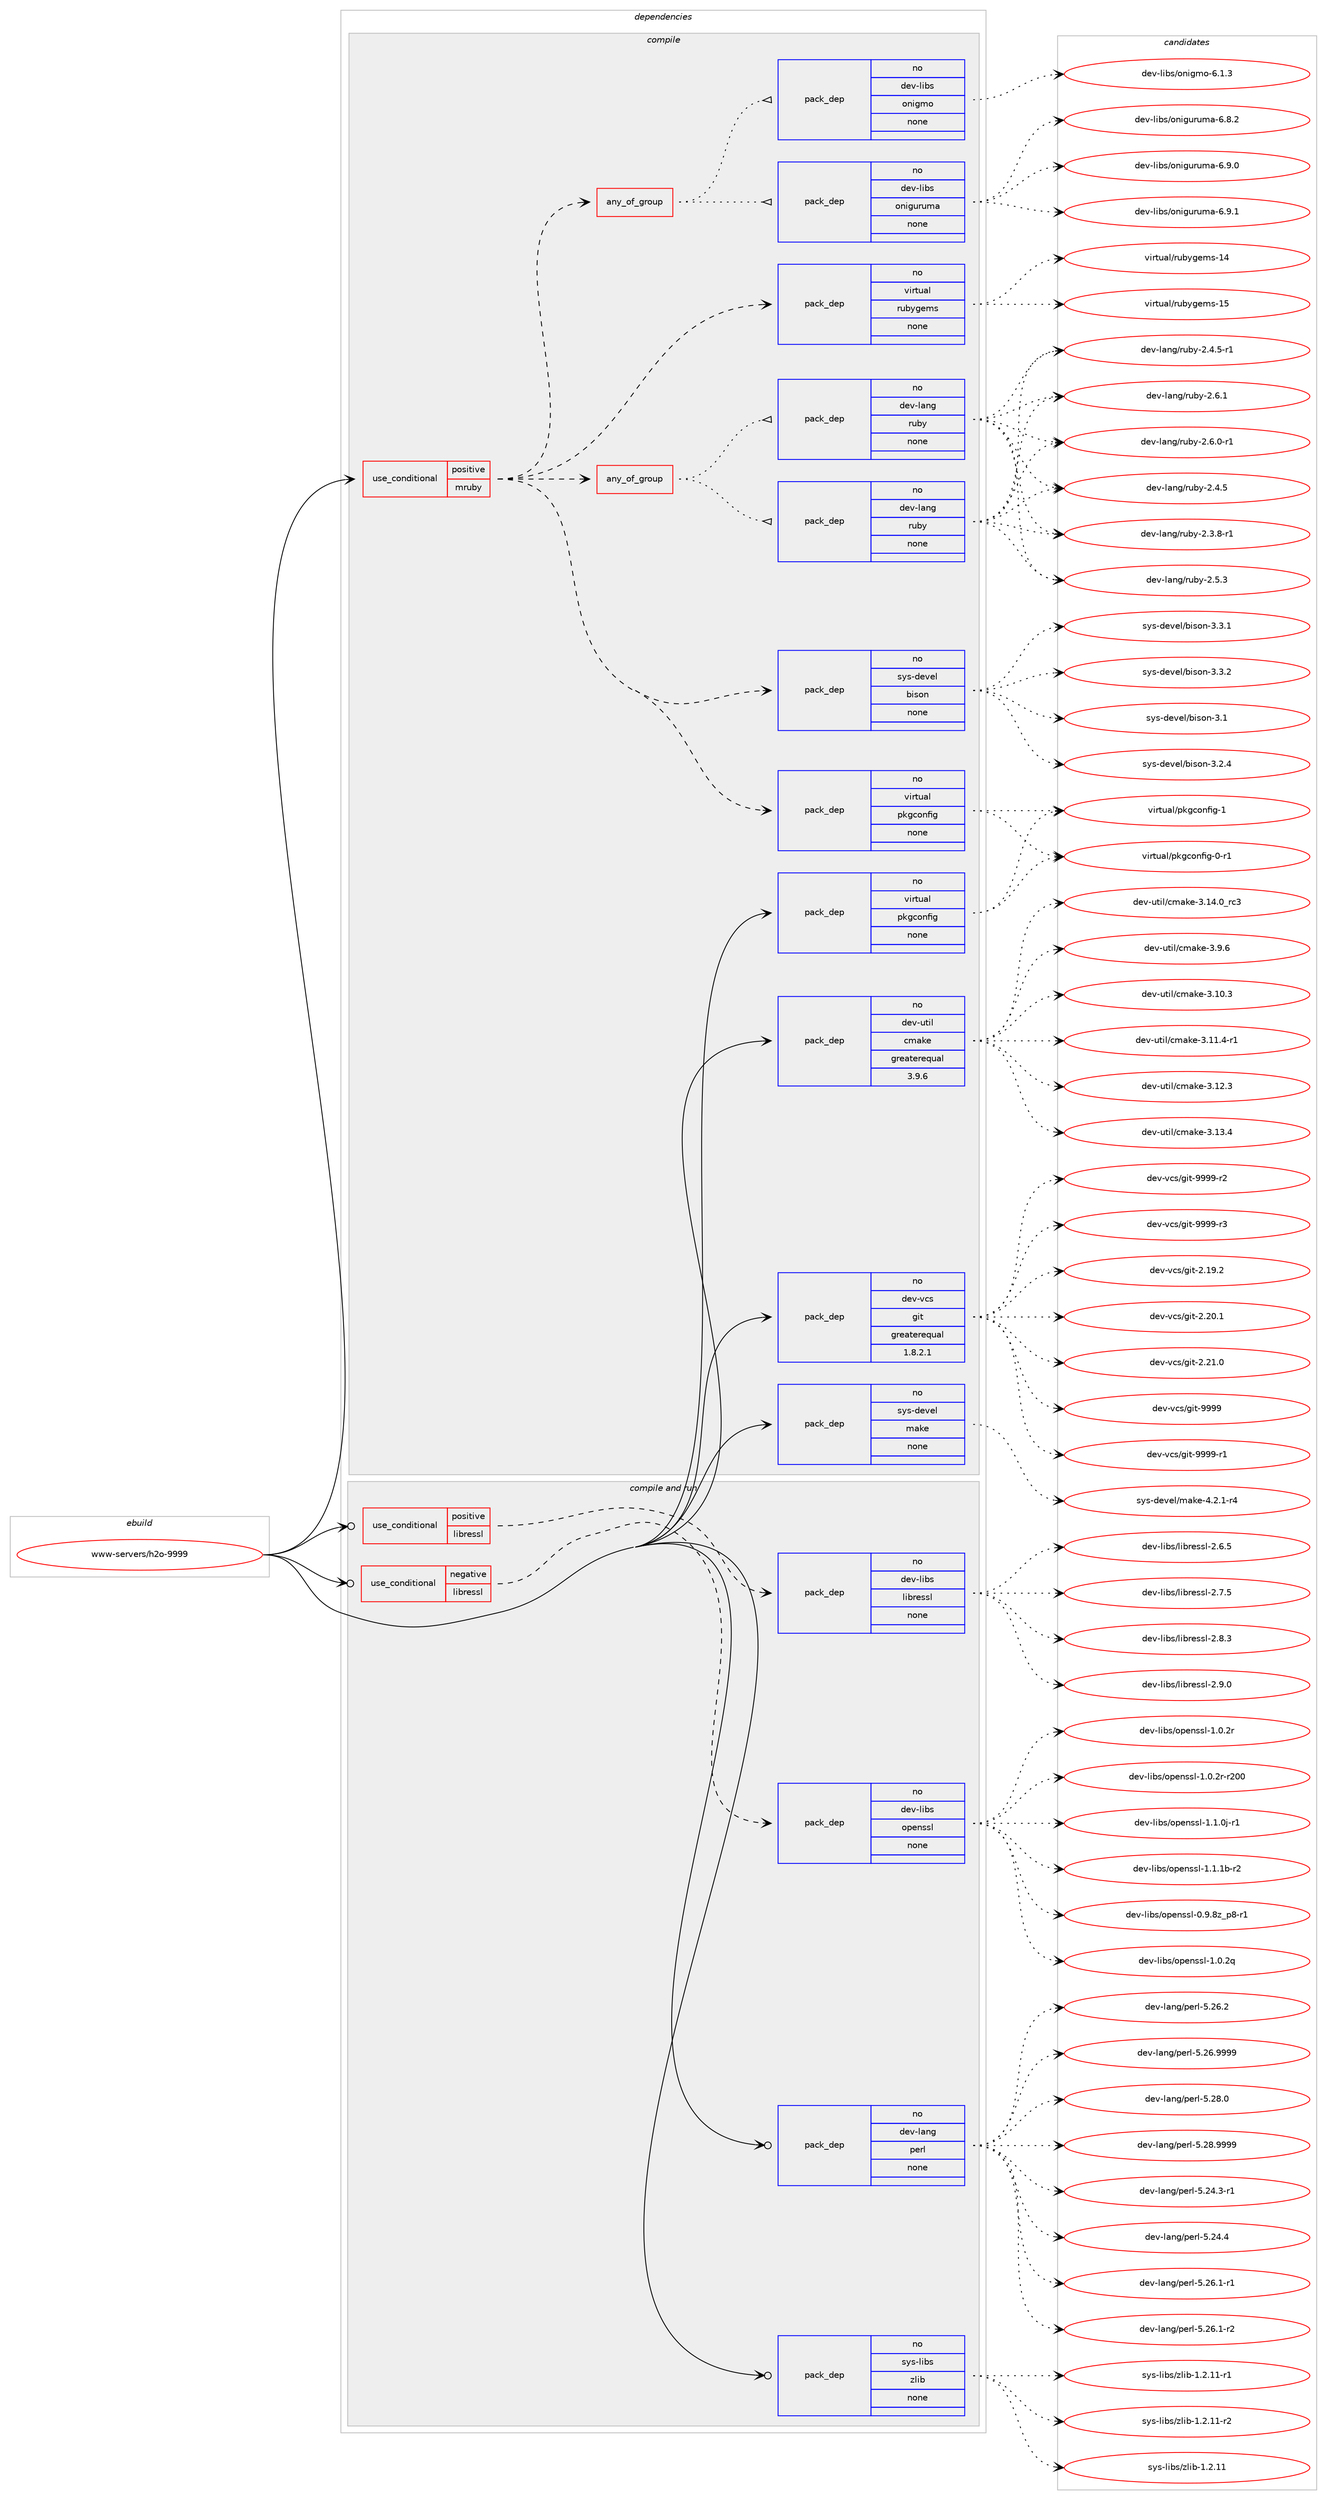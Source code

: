 digraph prolog {

# *************
# Graph options
# *************

newrank=true;
concentrate=true;
compound=true;
graph [rankdir=LR,fontname=Helvetica,fontsize=10,ranksep=1.5];#, ranksep=2.5, nodesep=0.2];
edge  [arrowhead=vee];
node  [fontname=Helvetica,fontsize=10];

# **********
# The ebuild
# **********

subgraph cluster_leftcol {
color=gray;
rank=same;
label=<<i>ebuild</i>>;
id [label="www-servers/h2o-9999", color=red, width=4, href="../www-servers/h2o-9999.svg"];
}

# ****************
# The dependencies
# ****************

subgraph cluster_midcol {
color=gray;
label=<<i>dependencies</i>>;
subgraph cluster_compile {
fillcolor="#eeeeee";
style=filled;
label=<<i>compile</i>>;
subgraph cond464526 {
dependency1751284 [label=<<TABLE BORDER="0" CELLBORDER="1" CELLSPACING="0" CELLPADDING="4"><TR><TD ROWSPAN="3" CELLPADDING="10">use_conditional</TD></TR><TR><TD>positive</TD></TR><TR><TD>mruby</TD></TR></TABLE>>, shape=none, color=red];
subgraph any28296 {
dependency1751285 [label=<<TABLE BORDER="0" CELLBORDER="1" CELLSPACING="0" CELLPADDING="4"><TR><TD CELLPADDING="10">any_of_group</TD></TR></TABLE>>, shape=none, color=red];subgraph pack1257467 {
dependency1751286 [label=<<TABLE BORDER="0" CELLBORDER="1" CELLSPACING="0" CELLPADDING="4" WIDTH="220"><TR><TD ROWSPAN="6" CELLPADDING="30">pack_dep</TD></TR><TR><TD WIDTH="110">no</TD></TR><TR><TD>dev-lang</TD></TR><TR><TD>ruby</TD></TR><TR><TD>none</TD></TR><TR><TD></TD></TR></TABLE>>, shape=none, color=blue];
}
dependency1751285:e -> dependency1751286:w [weight=20,style="dotted",arrowhead="oinv"];
subgraph pack1257468 {
dependency1751287 [label=<<TABLE BORDER="0" CELLBORDER="1" CELLSPACING="0" CELLPADDING="4" WIDTH="220"><TR><TD ROWSPAN="6" CELLPADDING="30">pack_dep</TD></TR><TR><TD WIDTH="110">no</TD></TR><TR><TD>dev-lang</TD></TR><TR><TD>ruby</TD></TR><TR><TD>none</TD></TR><TR><TD></TD></TR></TABLE>>, shape=none, color=blue];
}
dependency1751285:e -> dependency1751287:w [weight=20,style="dotted",arrowhead="oinv"];
}
dependency1751284:e -> dependency1751285:w [weight=20,style="dashed",arrowhead="vee"];
subgraph pack1257469 {
dependency1751288 [label=<<TABLE BORDER="0" CELLBORDER="1" CELLSPACING="0" CELLPADDING="4" WIDTH="220"><TR><TD ROWSPAN="6" CELLPADDING="30">pack_dep</TD></TR><TR><TD WIDTH="110">no</TD></TR><TR><TD>virtual</TD></TR><TR><TD>rubygems</TD></TR><TR><TD>none</TD></TR><TR><TD></TD></TR></TABLE>>, shape=none, color=blue];
}
dependency1751284:e -> dependency1751288:w [weight=20,style="dashed",arrowhead="vee"];
subgraph any28297 {
dependency1751289 [label=<<TABLE BORDER="0" CELLBORDER="1" CELLSPACING="0" CELLPADDING="4"><TR><TD CELLPADDING="10">any_of_group</TD></TR></TABLE>>, shape=none, color=red];subgraph pack1257470 {
dependency1751290 [label=<<TABLE BORDER="0" CELLBORDER="1" CELLSPACING="0" CELLPADDING="4" WIDTH="220"><TR><TD ROWSPAN="6" CELLPADDING="30">pack_dep</TD></TR><TR><TD WIDTH="110">no</TD></TR><TR><TD>dev-libs</TD></TR><TR><TD>onigmo</TD></TR><TR><TD>none</TD></TR><TR><TD></TD></TR></TABLE>>, shape=none, color=blue];
}
dependency1751289:e -> dependency1751290:w [weight=20,style="dotted",arrowhead="oinv"];
subgraph pack1257471 {
dependency1751291 [label=<<TABLE BORDER="0" CELLBORDER="1" CELLSPACING="0" CELLPADDING="4" WIDTH="220"><TR><TD ROWSPAN="6" CELLPADDING="30">pack_dep</TD></TR><TR><TD WIDTH="110">no</TD></TR><TR><TD>dev-libs</TD></TR><TR><TD>oniguruma</TD></TR><TR><TD>none</TD></TR><TR><TD></TD></TR></TABLE>>, shape=none, color=blue];
}
dependency1751289:e -> dependency1751291:w [weight=20,style="dotted",arrowhead="oinv"];
}
dependency1751284:e -> dependency1751289:w [weight=20,style="dashed",arrowhead="vee"];
subgraph pack1257472 {
dependency1751292 [label=<<TABLE BORDER="0" CELLBORDER="1" CELLSPACING="0" CELLPADDING="4" WIDTH="220"><TR><TD ROWSPAN="6" CELLPADDING="30">pack_dep</TD></TR><TR><TD WIDTH="110">no</TD></TR><TR><TD>sys-devel</TD></TR><TR><TD>bison</TD></TR><TR><TD>none</TD></TR><TR><TD></TD></TR></TABLE>>, shape=none, color=blue];
}
dependency1751284:e -> dependency1751292:w [weight=20,style="dashed",arrowhead="vee"];
subgraph pack1257473 {
dependency1751293 [label=<<TABLE BORDER="0" CELLBORDER="1" CELLSPACING="0" CELLPADDING="4" WIDTH="220"><TR><TD ROWSPAN="6" CELLPADDING="30">pack_dep</TD></TR><TR><TD WIDTH="110">no</TD></TR><TR><TD>virtual</TD></TR><TR><TD>pkgconfig</TD></TR><TR><TD>none</TD></TR><TR><TD></TD></TR></TABLE>>, shape=none, color=blue];
}
dependency1751284:e -> dependency1751293:w [weight=20,style="dashed",arrowhead="vee"];
}
id:e -> dependency1751284:w [weight=20,style="solid",arrowhead="vee"];
subgraph pack1257474 {
dependency1751294 [label=<<TABLE BORDER="0" CELLBORDER="1" CELLSPACING="0" CELLPADDING="4" WIDTH="220"><TR><TD ROWSPAN="6" CELLPADDING="30">pack_dep</TD></TR><TR><TD WIDTH="110">no</TD></TR><TR><TD>dev-util</TD></TR><TR><TD>cmake</TD></TR><TR><TD>greaterequal</TD></TR><TR><TD>3.9.6</TD></TR></TABLE>>, shape=none, color=blue];
}
id:e -> dependency1751294:w [weight=20,style="solid",arrowhead="vee"];
subgraph pack1257475 {
dependency1751295 [label=<<TABLE BORDER="0" CELLBORDER="1" CELLSPACING="0" CELLPADDING="4" WIDTH="220"><TR><TD ROWSPAN="6" CELLPADDING="30">pack_dep</TD></TR><TR><TD WIDTH="110">no</TD></TR><TR><TD>dev-vcs</TD></TR><TR><TD>git</TD></TR><TR><TD>greaterequal</TD></TR><TR><TD>1.8.2.1</TD></TR></TABLE>>, shape=none, color=blue];
}
id:e -> dependency1751295:w [weight=20,style="solid",arrowhead="vee"];
subgraph pack1257476 {
dependency1751296 [label=<<TABLE BORDER="0" CELLBORDER="1" CELLSPACING="0" CELLPADDING="4" WIDTH="220"><TR><TD ROWSPAN="6" CELLPADDING="30">pack_dep</TD></TR><TR><TD WIDTH="110">no</TD></TR><TR><TD>sys-devel</TD></TR><TR><TD>make</TD></TR><TR><TD>none</TD></TR><TR><TD></TD></TR></TABLE>>, shape=none, color=blue];
}
id:e -> dependency1751296:w [weight=20,style="solid",arrowhead="vee"];
subgraph pack1257477 {
dependency1751297 [label=<<TABLE BORDER="0" CELLBORDER="1" CELLSPACING="0" CELLPADDING="4" WIDTH="220"><TR><TD ROWSPAN="6" CELLPADDING="30">pack_dep</TD></TR><TR><TD WIDTH="110">no</TD></TR><TR><TD>virtual</TD></TR><TR><TD>pkgconfig</TD></TR><TR><TD>none</TD></TR><TR><TD></TD></TR></TABLE>>, shape=none, color=blue];
}
id:e -> dependency1751297:w [weight=20,style="solid",arrowhead="vee"];
}
subgraph cluster_compileandrun {
fillcolor="#eeeeee";
style=filled;
label=<<i>compile and run</i>>;
subgraph cond464527 {
dependency1751298 [label=<<TABLE BORDER="0" CELLBORDER="1" CELLSPACING="0" CELLPADDING="4"><TR><TD ROWSPAN="3" CELLPADDING="10">use_conditional</TD></TR><TR><TD>negative</TD></TR><TR><TD>libressl</TD></TR></TABLE>>, shape=none, color=red];
subgraph pack1257478 {
dependency1751299 [label=<<TABLE BORDER="0" CELLBORDER="1" CELLSPACING="0" CELLPADDING="4" WIDTH="220"><TR><TD ROWSPAN="6" CELLPADDING="30">pack_dep</TD></TR><TR><TD WIDTH="110">no</TD></TR><TR><TD>dev-libs</TD></TR><TR><TD>openssl</TD></TR><TR><TD>none</TD></TR><TR><TD></TD></TR></TABLE>>, shape=none, color=blue];
}
dependency1751298:e -> dependency1751299:w [weight=20,style="dashed",arrowhead="vee"];
}
id:e -> dependency1751298:w [weight=20,style="solid",arrowhead="odotvee"];
subgraph cond464528 {
dependency1751300 [label=<<TABLE BORDER="0" CELLBORDER="1" CELLSPACING="0" CELLPADDING="4"><TR><TD ROWSPAN="3" CELLPADDING="10">use_conditional</TD></TR><TR><TD>positive</TD></TR><TR><TD>libressl</TD></TR></TABLE>>, shape=none, color=red];
subgraph pack1257479 {
dependency1751301 [label=<<TABLE BORDER="0" CELLBORDER="1" CELLSPACING="0" CELLPADDING="4" WIDTH="220"><TR><TD ROWSPAN="6" CELLPADDING="30">pack_dep</TD></TR><TR><TD WIDTH="110">no</TD></TR><TR><TD>dev-libs</TD></TR><TR><TD>libressl</TD></TR><TR><TD>none</TD></TR><TR><TD></TD></TR></TABLE>>, shape=none, color=blue];
}
dependency1751300:e -> dependency1751301:w [weight=20,style="dashed",arrowhead="vee"];
}
id:e -> dependency1751300:w [weight=20,style="solid",arrowhead="odotvee"];
subgraph pack1257480 {
dependency1751302 [label=<<TABLE BORDER="0" CELLBORDER="1" CELLSPACING="0" CELLPADDING="4" WIDTH="220"><TR><TD ROWSPAN="6" CELLPADDING="30">pack_dep</TD></TR><TR><TD WIDTH="110">no</TD></TR><TR><TD>dev-lang</TD></TR><TR><TD>perl</TD></TR><TR><TD>none</TD></TR><TR><TD></TD></TR></TABLE>>, shape=none, color=blue];
}
id:e -> dependency1751302:w [weight=20,style="solid",arrowhead="odotvee"];
subgraph pack1257481 {
dependency1751303 [label=<<TABLE BORDER="0" CELLBORDER="1" CELLSPACING="0" CELLPADDING="4" WIDTH="220"><TR><TD ROWSPAN="6" CELLPADDING="30">pack_dep</TD></TR><TR><TD WIDTH="110">no</TD></TR><TR><TD>sys-libs</TD></TR><TR><TD>zlib</TD></TR><TR><TD>none</TD></TR><TR><TD></TD></TR></TABLE>>, shape=none, color=blue];
}
id:e -> dependency1751303:w [weight=20,style="solid",arrowhead="odotvee"];
}
subgraph cluster_run {
fillcolor="#eeeeee";
style=filled;
label=<<i>run</i>>;
}
}

# **************
# The candidates
# **************

subgraph cluster_choices {
rank=same;
color=gray;
label=<<i>candidates</i>>;

subgraph choice1257467 {
color=black;
nodesep=1;
choice100101118451089711010347114117981214550465146564511449 [label="dev-lang/ruby-2.3.8-r1", color=red, width=4,href="../dev-lang/ruby-2.3.8-r1.svg"];
choice10010111845108971101034711411798121455046524653 [label="dev-lang/ruby-2.4.5", color=red, width=4,href="../dev-lang/ruby-2.4.5.svg"];
choice100101118451089711010347114117981214550465246534511449 [label="dev-lang/ruby-2.4.5-r1", color=red, width=4,href="../dev-lang/ruby-2.4.5-r1.svg"];
choice10010111845108971101034711411798121455046534651 [label="dev-lang/ruby-2.5.3", color=red, width=4,href="../dev-lang/ruby-2.5.3.svg"];
choice100101118451089711010347114117981214550465446484511449 [label="dev-lang/ruby-2.6.0-r1", color=red, width=4,href="../dev-lang/ruby-2.6.0-r1.svg"];
choice10010111845108971101034711411798121455046544649 [label="dev-lang/ruby-2.6.1", color=red, width=4,href="../dev-lang/ruby-2.6.1.svg"];
dependency1751286:e -> choice100101118451089711010347114117981214550465146564511449:w [style=dotted,weight="100"];
dependency1751286:e -> choice10010111845108971101034711411798121455046524653:w [style=dotted,weight="100"];
dependency1751286:e -> choice100101118451089711010347114117981214550465246534511449:w [style=dotted,weight="100"];
dependency1751286:e -> choice10010111845108971101034711411798121455046534651:w [style=dotted,weight="100"];
dependency1751286:e -> choice100101118451089711010347114117981214550465446484511449:w [style=dotted,weight="100"];
dependency1751286:e -> choice10010111845108971101034711411798121455046544649:w [style=dotted,weight="100"];
}
subgraph choice1257468 {
color=black;
nodesep=1;
choice100101118451089711010347114117981214550465146564511449 [label="dev-lang/ruby-2.3.8-r1", color=red, width=4,href="../dev-lang/ruby-2.3.8-r1.svg"];
choice10010111845108971101034711411798121455046524653 [label="dev-lang/ruby-2.4.5", color=red, width=4,href="../dev-lang/ruby-2.4.5.svg"];
choice100101118451089711010347114117981214550465246534511449 [label="dev-lang/ruby-2.4.5-r1", color=red, width=4,href="../dev-lang/ruby-2.4.5-r1.svg"];
choice10010111845108971101034711411798121455046534651 [label="dev-lang/ruby-2.5.3", color=red, width=4,href="../dev-lang/ruby-2.5.3.svg"];
choice100101118451089711010347114117981214550465446484511449 [label="dev-lang/ruby-2.6.0-r1", color=red, width=4,href="../dev-lang/ruby-2.6.0-r1.svg"];
choice10010111845108971101034711411798121455046544649 [label="dev-lang/ruby-2.6.1", color=red, width=4,href="../dev-lang/ruby-2.6.1.svg"];
dependency1751287:e -> choice100101118451089711010347114117981214550465146564511449:w [style=dotted,weight="100"];
dependency1751287:e -> choice10010111845108971101034711411798121455046524653:w [style=dotted,weight="100"];
dependency1751287:e -> choice100101118451089711010347114117981214550465246534511449:w [style=dotted,weight="100"];
dependency1751287:e -> choice10010111845108971101034711411798121455046534651:w [style=dotted,weight="100"];
dependency1751287:e -> choice100101118451089711010347114117981214550465446484511449:w [style=dotted,weight="100"];
dependency1751287:e -> choice10010111845108971101034711411798121455046544649:w [style=dotted,weight="100"];
}
subgraph choice1257469 {
color=black;
nodesep=1;
choice118105114116117971084711411798121103101109115454952 [label="virtual/rubygems-14", color=red, width=4,href="../virtual/rubygems-14.svg"];
choice118105114116117971084711411798121103101109115454953 [label="virtual/rubygems-15", color=red, width=4,href="../virtual/rubygems-15.svg"];
dependency1751288:e -> choice118105114116117971084711411798121103101109115454952:w [style=dotted,weight="100"];
dependency1751288:e -> choice118105114116117971084711411798121103101109115454953:w [style=dotted,weight="100"];
}
subgraph choice1257470 {
color=black;
nodesep=1;
choice100101118451081059811547111110105103109111455446494651 [label="dev-libs/onigmo-6.1.3", color=red, width=4,href="../dev-libs/onigmo-6.1.3.svg"];
dependency1751290:e -> choice100101118451081059811547111110105103109111455446494651:w [style=dotted,weight="100"];
}
subgraph choice1257471 {
color=black;
nodesep=1;
choice10010111845108105981154711111010510311711411710997455446564650 [label="dev-libs/oniguruma-6.8.2", color=red, width=4,href="../dev-libs/oniguruma-6.8.2.svg"];
choice10010111845108105981154711111010510311711411710997455446574648 [label="dev-libs/oniguruma-6.9.0", color=red, width=4,href="../dev-libs/oniguruma-6.9.0.svg"];
choice10010111845108105981154711111010510311711411710997455446574649 [label="dev-libs/oniguruma-6.9.1", color=red, width=4,href="../dev-libs/oniguruma-6.9.1.svg"];
dependency1751291:e -> choice10010111845108105981154711111010510311711411710997455446564650:w [style=dotted,weight="100"];
dependency1751291:e -> choice10010111845108105981154711111010510311711411710997455446574648:w [style=dotted,weight="100"];
dependency1751291:e -> choice10010111845108105981154711111010510311711411710997455446574649:w [style=dotted,weight="100"];
}
subgraph choice1257472 {
color=black;
nodesep=1;
choice11512111545100101118101108479810511511111045514649 [label="sys-devel/bison-3.1", color=red, width=4,href="../sys-devel/bison-3.1.svg"];
choice115121115451001011181011084798105115111110455146504652 [label="sys-devel/bison-3.2.4", color=red, width=4,href="../sys-devel/bison-3.2.4.svg"];
choice115121115451001011181011084798105115111110455146514649 [label="sys-devel/bison-3.3.1", color=red, width=4,href="../sys-devel/bison-3.3.1.svg"];
choice115121115451001011181011084798105115111110455146514650 [label="sys-devel/bison-3.3.2", color=red, width=4,href="../sys-devel/bison-3.3.2.svg"];
dependency1751292:e -> choice11512111545100101118101108479810511511111045514649:w [style=dotted,weight="100"];
dependency1751292:e -> choice115121115451001011181011084798105115111110455146504652:w [style=dotted,weight="100"];
dependency1751292:e -> choice115121115451001011181011084798105115111110455146514649:w [style=dotted,weight="100"];
dependency1751292:e -> choice115121115451001011181011084798105115111110455146514650:w [style=dotted,weight="100"];
}
subgraph choice1257473 {
color=black;
nodesep=1;
choice11810511411611797108471121071039911111010210510345484511449 [label="virtual/pkgconfig-0-r1", color=red, width=4,href="../virtual/pkgconfig-0-r1.svg"];
choice1181051141161179710847112107103991111101021051034549 [label="virtual/pkgconfig-1", color=red, width=4,href="../virtual/pkgconfig-1.svg"];
dependency1751293:e -> choice11810511411611797108471121071039911111010210510345484511449:w [style=dotted,weight="100"];
dependency1751293:e -> choice1181051141161179710847112107103991111101021051034549:w [style=dotted,weight="100"];
}
subgraph choice1257474 {
color=black;
nodesep=1;
choice1001011184511711610510847991099710710145514649484651 [label="dev-util/cmake-3.10.3", color=red, width=4,href="../dev-util/cmake-3.10.3.svg"];
choice10010111845117116105108479910997107101455146494946524511449 [label="dev-util/cmake-3.11.4-r1", color=red, width=4,href="../dev-util/cmake-3.11.4-r1.svg"];
choice1001011184511711610510847991099710710145514649504651 [label="dev-util/cmake-3.12.3", color=red, width=4,href="../dev-util/cmake-3.12.3.svg"];
choice1001011184511711610510847991099710710145514649514652 [label="dev-util/cmake-3.13.4", color=red, width=4,href="../dev-util/cmake-3.13.4.svg"];
choice1001011184511711610510847991099710710145514649524648951149951 [label="dev-util/cmake-3.14.0_rc3", color=red, width=4,href="../dev-util/cmake-3.14.0_rc3.svg"];
choice10010111845117116105108479910997107101455146574654 [label="dev-util/cmake-3.9.6", color=red, width=4,href="../dev-util/cmake-3.9.6.svg"];
dependency1751294:e -> choice1001011184511711610510847991099710710145514649484651:w [style=dotted,weight="100"];
dependency1751294:e -> choice10010111845117116105108479910997107101455146494946524511449:w [style=dotted,weight="100"];
dependency1751294:e -> choice1001011184511711610510847991099710710145514649504651:w [style=dotted,weight="100"];
dependency1751294:e -> choice1001011184511711610510847991099710710145514649514652:w [style=dotted,weight="100"];
dependency1751294:e -> choice1001011184511711610510847991099710710145514649524648951149951:w [style=dotted,weight="100"];
dependency1751294:e -> choice10010111845117116105108479910997107101455146574654:w [style=dotted,weight="100"];
}
subgraph choice1257475 {
color=black;
nodesep=1;
choice10010111845118991154710310511645504649574650 [label="dev-vcs/git-2.19.2", color=red, width=4,href="../dev-vcs/git-2.19.2.svg"];
choice10010111845118991154710310511645504650484649 [label="dev-vcs/git-2.20.1", color=red, width=4,href="../dev-vcs/git-2.20.1.svg"];
choice10010111845118991154710310511645504650494648 [label="dev-vcs/git-2.21.0", color=red, width=4,href="../dev-vcs/git-2.21.0.svg"];
choice1001011184511899115471031051164557575757 [label="dev-vcs/git-9999", color=red, width=4,href="../dev-vcs/git-9999.svg"];
choice10010111845118991154710310511645575757574511449 [label="dev-vcs/git-9999-r1", color=red, width=4,href="../dev-vcs/git-9999-r1.svg"];
choice10010111845118991154710310511645575757574511450 [label="dev-vcs/git-9999-r2", color=red, width=4,href="../dev-vcs/git-9999-r2.svg"];
choice10010111845118991154710310511645575757574511451 [label="dev-vcs/git-9999-r3", color=red, width=4,href="../dev-vcs/git-9999-r3.svg"];
dependency1751295:e -> choice10010111845118991154710310511645504649574650:w [style=dotted,weight="100"];
dependency1751295:e -> choice10010111845118991154710310511645504650484649:w [style=dotted,weight="100"];
dependency1751295:e -> choice10010111845118991154710310511645504650494648:w [style=dotted,weight="100"];
dependency1751295:e -> choice1001011184511899115471031051164557575757:w [style=dotted,weight="100"];
dependency1751295:e -> choice10010111845118991154710310511645575757574511449:w [style=dotted,weight="100"];
dependency1751295:e -> choice10010111845118991154710310511645575757574511450:w [style=dotted,weight="100"];
dependency1751295:e -> choice10010111845118991154710310511645575757574511451:w [style=dotted,weight="100"];
}
subgraph choice1257476 {
color=black;
nodesep=1;
choice1151211154510010111810110847109971071014552465046494511452 [label="sys-devel/make-4.2.1-r4", color=red, width=4,href="../sys-devel/make-4.2.1-r4.svg"];
dependency1751296:e -> choice1151211154510010111810110847109971071014552465046494511452:w [style=dotted,weight="100"];
}
subgraph choice1257477 {
color=black;
nodesep=1;
choice11810511411611797108471121071039911111010210510345484511449 [label="virtual/pkgconfig-0-r1", color=red, width=4,href="../virtual/pkgconfig-0-r1.svg"];
choice1181051141161179710847112107103991111101021051034549 [label="virtual/pkgconfig-1", color=red, width=4,href="../virtual/pkgconfig-1.svg"];
dependency1751297:e -> choice11810511411611797108471121071039911111010210510345484511449:w [style=dotted,weight="100"];
dependency1751297:e -> choice1181051141161179710847112107103991111101021051034549:w [style=dotted,weight="100"];
}
subgraph choice1257478 {
color=black;
nodesep=1;
choice10010111845108105981154711111210111011511510845484657465612295112564511449 [label="dev-libs/openssl-0.9.8z_p8-r1", color=red, width=4,href="../dev-libs/openssl-0.9.8z_p8-r1.svg"];
choice100101118451081059811547111112101110115115108454946484650113 [label="dev-libs/openssl-1.0.2q", color=red, width=4,href="../dev-libs/openssl-1.0.2q.svg"];
choice100101118451081059811547111112101110115115108454946484650114 [label="dev-libs/openssl-1.0.2r", color=red, width=4,href="../dev-libs/openssl-1.0.2r.svg"];
choice10010111845108105981154711111210111011511510845494648465011445114504848 [label="dev-libs/openssl-1.0.2r-r200", color=red, width=4,href="../dev-libs/openssl-1.0.2r-r200.svg"];
choice1001011184510810598115471111121011101151151084549464946481064511449 [label="dev-libs/openssl-1.1.0j-r1", color=red, width=4,href="../dev-libs/openssl-1.1.0j-r1.svg"];
choice100101118451081059811547111112101110115115108454946494649984511450 [label="dev-libs/openssl-1.1.1b-r2", color=red, width=4,href="../dev-libs/openssl-1.1.1b-r2.svg"];
dependency1751299:e -> choice10010111845108105981154711111210111011511510845484657465612295112564511449:w [style=dotted,weight="100"];
dependency1751299:e -> choice100101118451081059811547111112101110115115108454946484650113:w [style=dotted,weight="100"];
dependency1751299:e -> choice100101118451081059811547111112101110115115108454946484650114:w [style=dotted,weight="100"];
dependency1751299:e -> choice10010111845108105981154711111210111011511510845494648465011445114504848:w [style=dotted,weight="100"];
dependency1751299:e -> choice1001011184510810598115471111121011101151151084549464946481064511449:w [style=dotted,weight="100"];
dependency1751299:e -> choice100101118451081059811547111112101110115115108454946494649984511450:w [style=dotted,weight="100"];
}
subgraph choice1257479 {
color=black;
nodesep=1;
choice10010111845108105981154710810598114101115115108455046544653 [label="dev-libs/libressl-2.6.5", color=red, width=4,href="../dev-libs/libressl-2.6.5.svg"];
choice10010111845108105981154710810598114101115115108455046554653 [label="dev-libs/libressl-2.7.5", color=red, width=4,href="../dev-libs/libressl-2.7.5.svg"];
choice10010111845108105981154710810598114101115115108455046564651 [label="dev-libs/libressl-2.8.3", color=red, width=4,href="../dev-libs/libressl-2.8.3.svg"];
choice10010111845108105981154710810598114101115115108455046574648 [label="dev-libs/libressl-2.9.0", color=red, width=4,href="../dev-libs/libressl-2.9.0.svg"];
dependency1751301:e -> choice10010111845108105981154710810598114101115115108455046544653:w [style=dotted,weight="100"];
dependency1751301:e -> choice10010111845108105981154710810598114101115115108455046554653:w [style=dotted,weight="100"];
dependency1751301:e -> choice10010111845108105981154710810598114101115115108455046564651:w [style=dotted,weight="100"];
dependency1751301:e -> choice10010111845108105981154710810598114101115115108455046574648:w [style=dotted,weight="100"];
}
subgraph choice1257480 {
color=black;
nodesep=1;
choice100101118451089711010347112101114108455346505246514511449 [label="dev-lang/perl-5.24.3-r1", color=red, width=4,href="../dev-lang/perl-5.24.3-r1.svg"];
choice10010111845108971101034711210111410845534650524652 [label="dev-lang/perl-5.24.4", color=red, width=4,href="../dev-lang/perl-5.24.4.svg"];
choice100101118451089711010347112101114108455346505446494511449 [label="dev-lang/perl-5.26.1-r1", color=red, width=4,href="../dev-lang/perl-5.26.1-r1.svg"];
choice100101118451089711010347112101114108455346505446494511450 [label="dev-lang/perl-5.26.1-r2", color=red, width=4,href="../dev-lang/perl-5.26.1-r2.svg"];
choice10010111845108971101034711210111410845534650544650 [label="dev-lang/perl-5.26.2", color=red, width=4,href="../dev-lang/perl-5.26.2.svg"];
choice10010111845108971101034711210111410845534650544657575757 [label="dev-lang/perl-5.26.9999", color=red, width=4,href="../dev-lang/perl-5.26.9999.svg"];
choice10010111845108971101034711210111410845534650564648 [label="dev-lang/perl-5.28.0", color=red, width=4,href="../dev-lang/perl-5.28.0.svg"];
choice10010111845108971101034711210111410845534650564657575757 [label="dev-lang/perl-5.28.9999", color=red, width=4,href="../dev-lang/perl-5.28.9999.svg"];
dependency1751302:e -> choice100101118451089711010347112101114108455346505246514511449:w [style=dotted,weight="100"];
dependency1751302:e -> choice10010111845108971101034711210111410845534650524652:w [style=dotted,weight="100"];
dependency1751302:e -> choice100101118451089711010347112101114108455346505446494511449:w [style=dotted,weight="100"];
dependency1751302:e -> choice100101118451089711010347112101114108455346505446494511450:w [style=dotted,weight="100"];
dependency1751302:e -> choice10010111845108971101034711210111410845534650544650:w [style=dotted,weight="100"];
dependency1751302:e -> choice10010111845108971101034711210111410845534650544657575757:w [style=dotted,weight="100"];
dependency1751302:e -> choice10010111845108971101034711210111410845534650564648:w [style=dotted,weight="100"];
dependency1751302:e -> choice10010111845108971101034711210111410845534650564657575757:w [style=dotted,weight="100"];
}
subgraph choice1257481 {
color=black;
nodesep=1;
choice1151211154510810598115471221081059845494650464949 [label="sys-libs/zlib-1.2.11", color=red, width=4,href="../sys-libs/zlib-1.2.11.svg"];
choice11512111545108105981154712210810598454946504649494511449 [label="sys-libs/zlib-1.2.11-r1", color=red, width=4,href="../sys-libs/zlib-1.2.11-r1.svg"];
choice11512111545108105981154712210810598454946504649494511450 [label="sys-libs/zlib-1.2.11-r2", color=red, width=4,href="../sys-libs/zlib-1.2.11-r2.svg"];
dependency1751303:e -> choice1151211154510810598115471221081059845494650464949:w [style=dotted,weight="100"];
dependency1751303:e -> choice11512111545108105981154712210810598454946504649494511449:w [style=dotted,weight="100"];
dependency1751303:e -> choice11512111545108105981154712210810598454946504649494511450:w [style=dotted,weight="100"];
}
}

}
